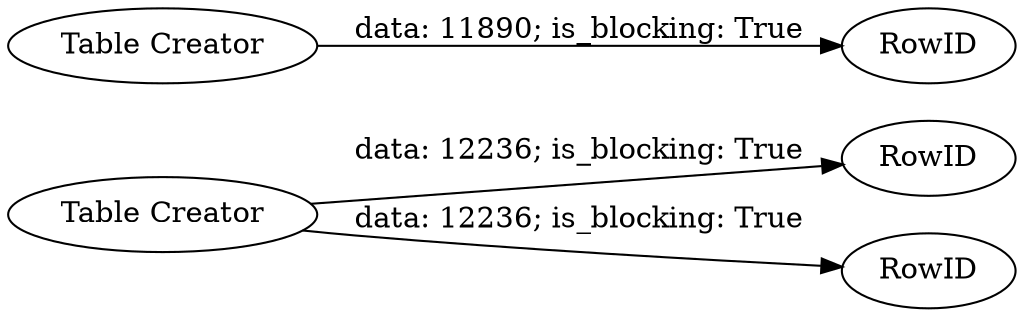 digraph {
	"-5033164799953743974_1" [label="Table Creator"]
	"-5033164799953743974_2" [label=RowID]
	"-5033164799953743974_4" [label=RowID]
	"-5033164799953743974_3" [label=RowID]
	"-5033164799953743974_5" [label="Table Creator"]
	"-5033164799953743974_1" -> "-5033164799953743974_3" [label="data: 12236; is_blocking: True"]
	"-5033164799953743974_1" -> "-5033164799953743974_2" [label="data: 12236; is_blocking: True"]
	"-5033164799953743974_5" -> "-5033164799953743974_4" [label="data: 11890; is_blocking: True"]
	rankdir=LR
}
